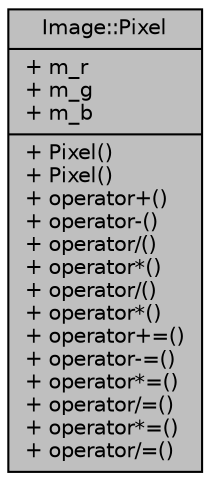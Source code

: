 digraph "Image::Pixel"
{
  edge [fontname="Helvetica",fontsize="10",labelfontname="Helvetica",labelfontsize="10"];
  node [fontname="Helvetica",fontsize="10",shape=record];
  Node1 [label="{Image::Pixel\n|+ m_r\l+ m_g\l+ m_b\l|+ Pixel()\l+ Pixel()\l+ operator+()\l+ operator-()\l+ operator/()\l+ operator*()\l+ operator/()\l+ operator*()\l+ operator+=()\l+ operator-=()\l+ operator*=()\l+ operator/=()\l+ operator*=()\l+ operator/=()\l}",height=0.2,width=0.4,color="black", fillcolor="grey75", style="filled", fontcolor="black"];
}
